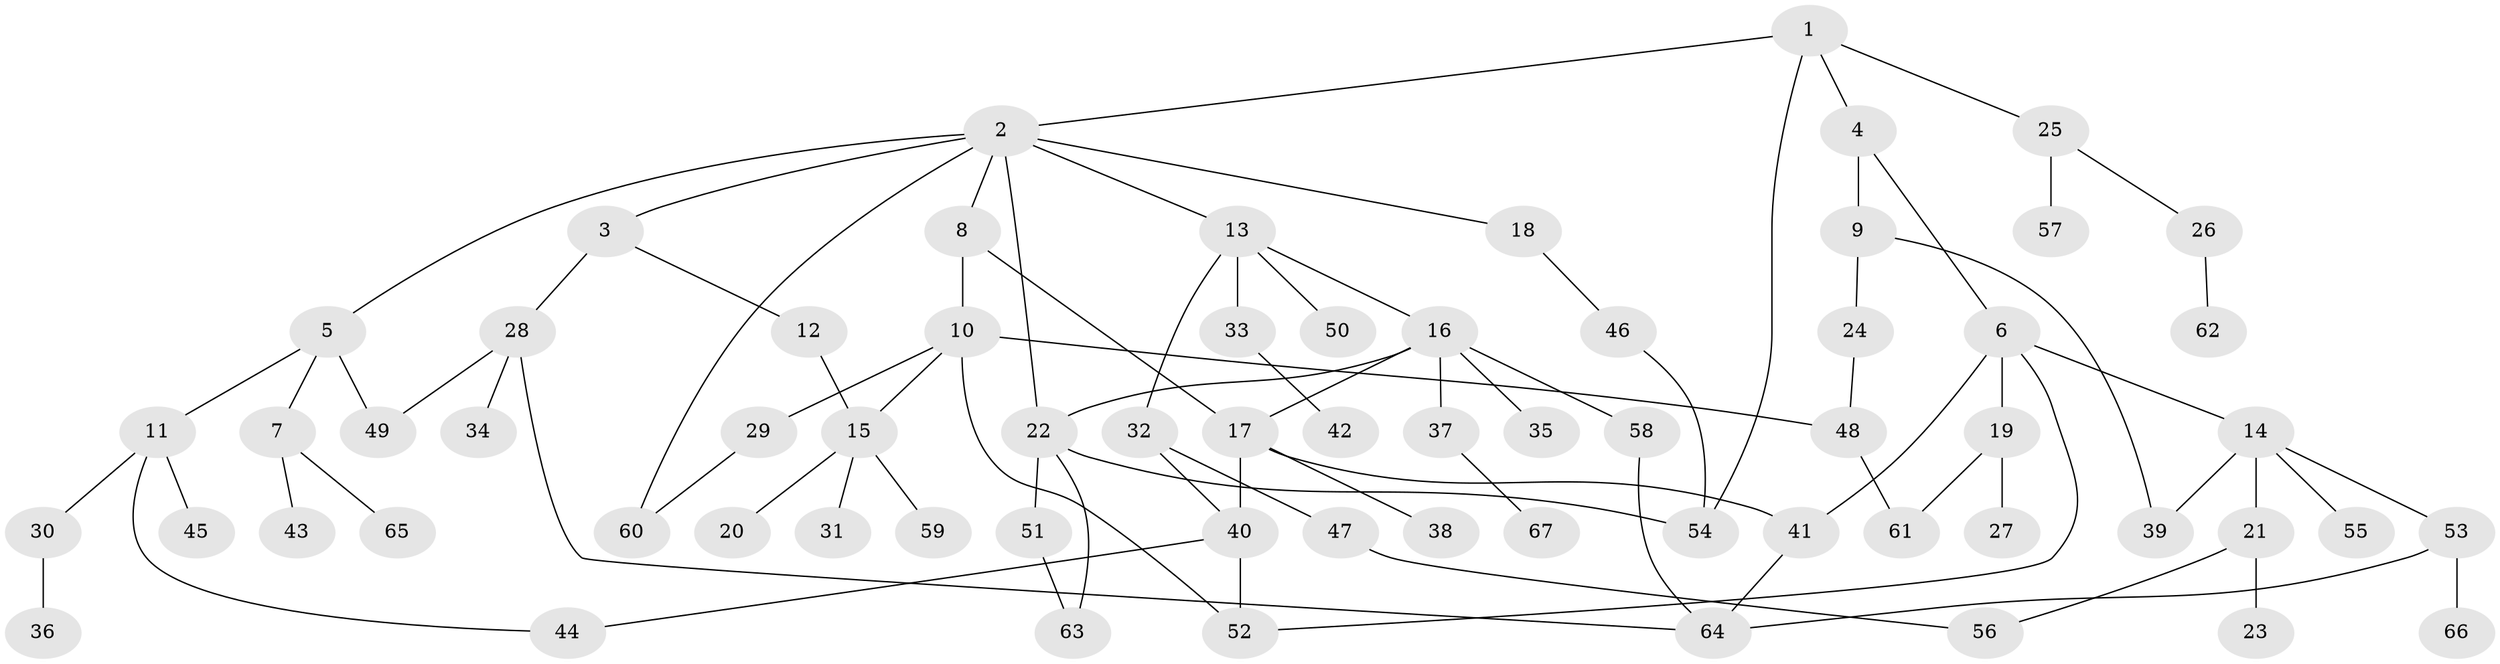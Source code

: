 // coarse degree distribution, {4: 0.11363636363636363, 9: 0.022727272727272728, 5: 0.13636363636363635, 6: 0.06818181818181818, 2: 0.22727272727272727, 3: 0.06818181818181818, 1: 0.36363636363636365}
// Generated by graph-tools (version 1.1) at 2025/51/02/27/25 19:51:38]
// undirected, 67 vertices, 86 edges
graph export_dot {
graph [start="1"]
  node [color=gray90,style=filled];
  1;
  2;
  3;
  4;
  5;
  6;
  7;
  8;
  9;
  10;
  11;
  12;
  13;
  14;
  15;
  16;
  17;
  18;
  19;
  20;
  21;
  22;
  23;
  24;
  25;
  26;
  27;
  28;
  29;
  30;
  31;
  32;
  33;
  34;
  35;
  36;
  37;
  38;
  39;
  40;
  41;
  42;
  43;
  44;
  45;
  46;
  47;
  48;
  49;
  50;
  51;
  52;
  53;
  54;
  55;
  56;
  57;
  58;
  59;
  60;
  61;
  62;
  63;
  64;
  65;
  66;
  67;
  1 -- 2;
  1 -- 4;
  1 -- 25;
  1 -- 54;
  2 -- 3;
  2 -- 5;
  2 -- 8;
  2 -- 13;
  2 -- 18;
  2 -- 22;
  2 -- 60;
  3 -- 12;
  3 -- 28;
  4 -- 6;
  4 -- 9;
  5 -- 7;
  5 -- 11;
  5 -- 49;
  6 -- 14;
  6 -- 19;
  6 -- 41;
  6 -- 52;
  7 -- 43;
  7 -- 65;
  8 -- 10;
  8 -- 17;
  9 -- 24;
  9 -- 39;
  10 -- 29;
  10 -- 52;
  10 -- 15;
  10 -- 48;
  11 -- 30;
  11 -- 45;
  11 -- 44;
  12 -- 15;
  13 -- 16;
  13 -- 32;
  13 -- 33;
  13 -- 50;
  14 -- 21;
  14 -- 39;
  14 -- 53;
  14 -- 55;
  15 -- 20;
  15 -- 31;
  15 -- 59;
  16 -- 17;
  16 -- 35;
  16 -- 37;
  16 -- 58;
  16 -- 22;
  17 -- 38;
  17 -- 41;
  17 -- 40;
  18 -- 46;
  19 -- 27;
  19 -- 61;
  21 -- 23;
  21 -- 56;
  22 -- 51;
  22 -- 63;
  22 -- 54;
  24 -- 48;
  25 -- 26;
  25 -- 57;
  26 -- 62;
  28 -- 34;
  28 -- 49;
  28 -- 64;
  29 -- 60;
  30 -- 36;
  32 -- 40;
  32 -- 47;
  33 -- 42;
  37 -- 67;
  40 -- 44;
  40 -- 52;
  41 -- 64;
  46 -- 54;
  47 -- 56;
  48 -- 61;
  51 -- 63;
  53 -- 66;
  53 -- 64;
  58 -- 64;
}
